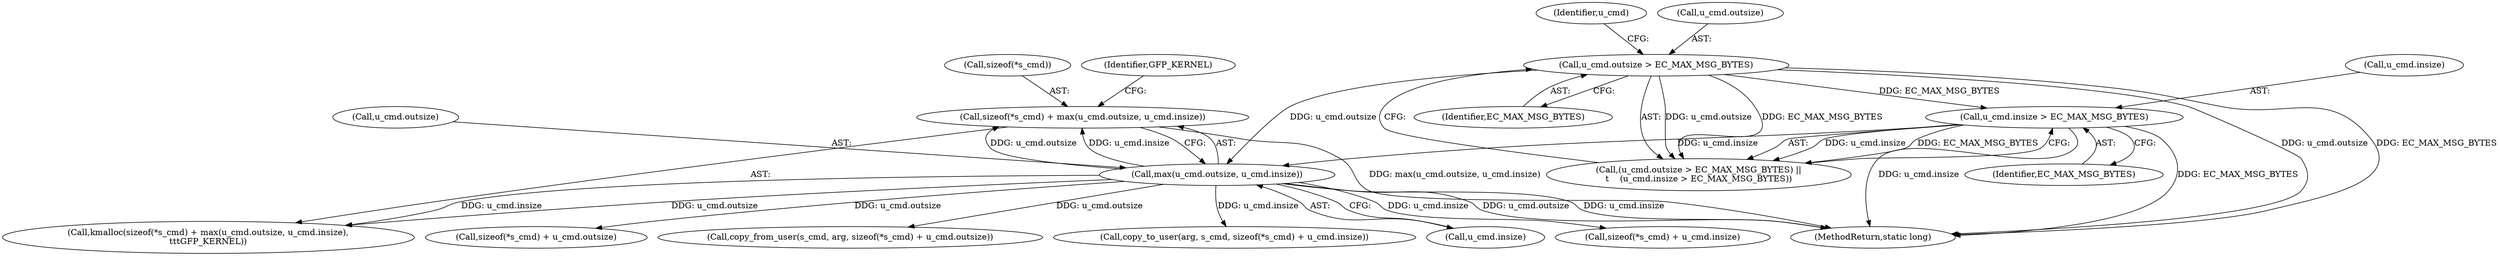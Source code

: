 digraph "0_linux_096cdc6f52225835ff503f987a0d68ef770bb78e@API" {
"1000136" [label="(Call,sizeof(*s_cmd) + max(u_cmd.outsize, u_cmd.insize))"];
"1000140" [label="(Call,max(u_cmd.outsize, u_cmd.insize))"];
"1000120" [label="(Call,u_cmd.outsize > EC_MAX_MSG_BYTES)"];
"1000125" [label="(Call,u_cmd.insize > EC_MAX_MSG_BYTES)"];
"1000144" [label="(Call,u_cmd.insize)"];
"1000158" [label="(Call,sizeof(*s_cmd) + u_cmd.outsize)"];
"1000210" [label="(MethodReturn,static long)"];
"1000155" [label="(Call,copy_from_user(s_cmd, arg, sizeof(*s_cmd) + u_cmd.outsize))"];
"1000140" [label="(Call,max(u_cmd.outsize, u_cmd.insize))"];
"1000127" [label="(Identifier,u_cmd)"];
"1000137" [label="(Call,sizeof(*s_cmd))"];
"1000125" [label="(Call,u_cmd.insize > EC_MAX_MSG_BYTES)"];
"1000191" [label="(Call,copy_to_user(arg, s_cmd, sizeof(*s_cmd) + u_cmd.insize))"];
"1000126" [label="(Call,u_cmd.insize)"];
"1000141" [label="(Call,u_cmd.outsize)"];
"1000147" [label="(Identifier,GFP_KERNEL)"];
"1000194" [label="(Call,sizeof(*s_cmd) + u_cmd.insize)"];
"1000124" [label="(Identifier,EC_MAX_MSG_BYTES)"];
"1000119" [label="(Call,(u_cmd.outsize > EC_MAX_MSG_BYTES) ||\n\t    (u_cmd.insize > EC_MAX_MSG_BYTES))"];
"1000121" [label="(Call,u_cmd.outsize)"];
"1000129" [label="(Identifier,EC_MAX_MSG_BYTES)"];
"1000135" [label="(Call,kmalloc(sizeof(*s_cmd) + max(u_cmd.outsize, u_cmd.insize),\n\t\t\tGFP_KERNEL))"];
"1000120" [label="(Call,u_cmd.outsize > EC_MAX_MSG_BYTES)"];
"1000136" [label="(Call,sizeof(*s_cmd) + max(u_cmd.outsize, u_cmd.insize))"];
"1000136" -> "1000135"  [label="AST: "];
"1000136" -> "1000140"  [label="CFG: "];
"1000137" -> "1000136"  [label="AST: "];
"1000140" -> "1000136"  [label="AST: "];
"1000147" -> "1000136"  [label="CFG: "];
"1000136" -> "1000210"  [label="DDG: max(u_cmd.outsize, u_cmd.insize)"];
"1000140" -> "1000136"  [label="DDG: u_cmd.outsize"];
"1000140" -> "1000136"  [label="DDG: u_cmd.insize"];
"1000140" -> "1000144"  [label="CFG: "];
"1000141" -> "1000140"  [label="AST: "];
"1000144" -> "1000140"  [label="AST: "];
"1000140" -> "1000210"  [label="DDG: u_cmd.outsize"];
"1000140" -> "1000210"  [label="DDG: u_cmd.insize"];
"1000140" -> "1000135"  [label="DDG: u_cmd.outsize"];
"1000140" -> "1000135"  [label="DDG: u_cmd.insize"];
"1000120" -> "1000140"  [label="DDG: u_cmd.outsize"];
"1000125" -> "1000140"  [label="DDG: u_cmd.insize"];
"1000140" -> "1000155"  [label="DDG: u_cmd.outsize"];
"1000140" -> "1000158"  [label="DDG: u_cmd.outsize"];
"1000140" -> "1000191"  [label="DDG: u_cmd.insize"];
"1000140" -> "1000194"  [label="DDG: u_cmd.insize"];
"1000120" -> "1000119"  [label="AST: "];
"1000120" -> "1000124"  [label="CFG: "];
"1000121" -> "1000120"  [label="AST: "];
"1000124" -> "1000120"  [label="AST: "];
"1000127" -> "1000120"  [label="CFG: "];
"1000119" -> "1000120"  [label="CFG: "];
"1000120" -> "1000210"  [label="DDG: u_cmd.outsize"];
"1000120" -> "1000210"  [label="DDG: EC_MAX_MSG_BYTES"];
"1000120" -> "1000119"  [label="DDG: u_cmd.outsize"];
"1000120" -> "1000119"  [label="DDG: EC_MAX_MSG_BYTES"];
"1000120" -> "1000125"  [label="DDG: EC_MAX_MSG_BYTES"];
"1000125" -> "1000119"  [label="AST: "];
"1000125" -> "1000129"  [label="CFG: "];
"1000126" -> "1000125"  [label="AST: "];
"1000129" -> "1000125"  [label="AST: "];
"1000119" -> "1000125"  [label="CFG: "];
"1000125" -> "1000210"  [label="DDG: u_cmd.insize"];
"1000125" -> "1000210"  [label="DDG: EC_MAX_MSG_BYTES"];
"1000125" -> "1000119"  [label="DDG: u_cmd.insize"];
"1000125" -> "1000119"  [label="DDG: EC_MAX_MSG_BYTES"];
}
